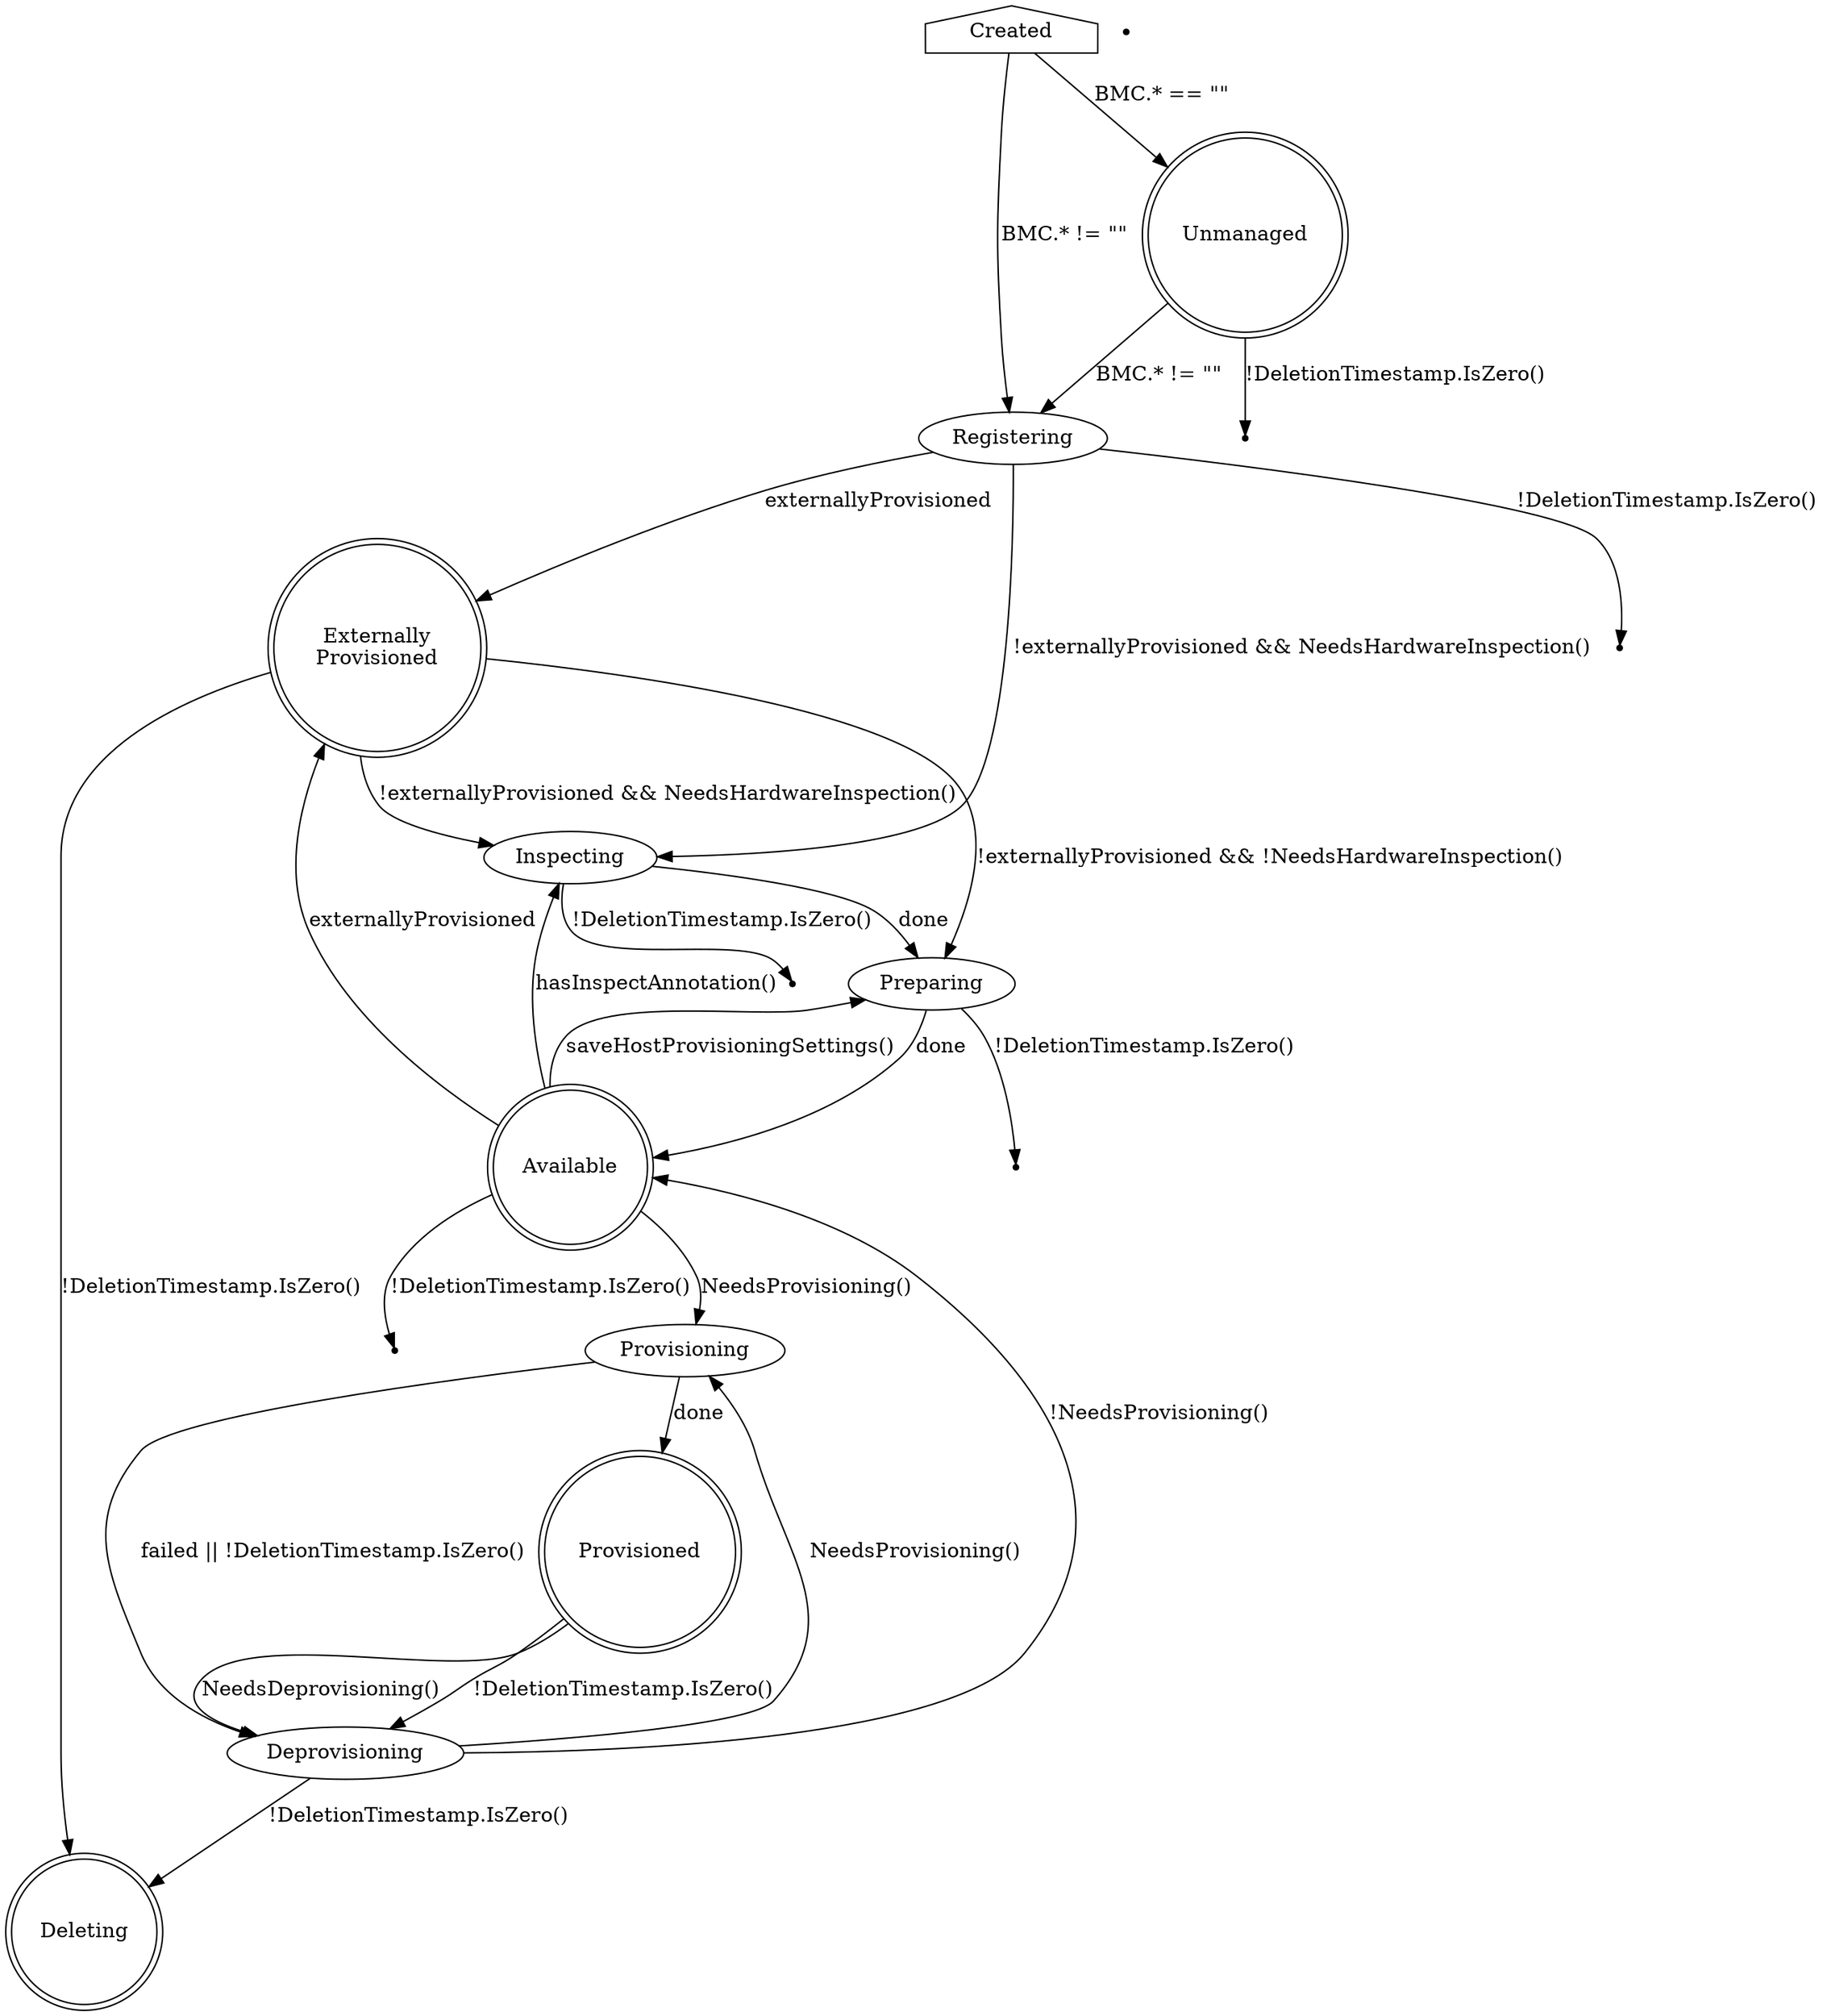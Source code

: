 digraph BaremetalHost {
    Created [shape=house]
    Created -> Unmanaged [label="BMC.* == \"\""]
    Created -> Registering [label="BMC.* != \"\""]

    Unmanaged [shape=doublecircle]
    Unmanaged -> Registering [label="BMC.* != \"\""]
    Unmanaged -> Deleting1 [label="!DeletionTimestamp.IsZero()"]

    Deleting1 [shape=point]

    ExternallyProvisioned [label="Externally\nProvisioned"]

    Registering -> Inspecting [label="!externallyProvisioned && NeedsHardwareInspection()"]
    Registering -> ExternallyProvisioned [label="externallyProvisioned"]
    Registering -> Deleting2 [label="!DeletionTimestamp.IsZero()"]

    Deleting2 [shape=point]

    ExternallyProvisioned -> Inspecting [label="!externallyProvisioned && NeedsHardwareInspection()"]
    ExternallyProvisioned -> Preparing [label="!externallyProvisioned && !NeedsHardwareInspection()"]
    Available -> ExternallyProvisioned [label="externallyProvisioned"]

    Inspecting -> Preparing [label="done"]
    Inspecting -> Deleting3 [label="!DeletionTimestamp.IsZero()"]

    Deleting3 [shape=point]

    Deleting5 [shape=point]

    Preparing -> Available [label="done"]
    Preparing -> Deleting6 [label="!DeletionTimestamp.IsZero()"]

    Deleting6 [shape=point]

    Available [shape=doublecircle]
    Available -> Provisioning [label="NeedsProvisioning()"]
    Available -> Preparing [label="saveHostProvisioningSettings()"]
    Available -> Deleting7 [label="!DeletionTimestamp.IsZero()"]
    Available -> Inspecting [label="hasInspectAnnotation()"]

    Deleting7 [shape=point]

    Provisioning -> Provisioned [label=done]
    Provisioning -> Deprovisioning [label="failed || !DeletionTimestamp.IsZero()"]

    Provisioned [shape=doublecircle]
    Provisioned -> Deprovisioning [label="NeedsDeprovisioning()"]
    Provisioned -> Deprovisioning [label="!DeletionTimestamp.IsZero()"]

    ExternallyProvisioned [shape=doublecircle]
    ExternallyProvisioned -> Deleting [label="!DeletionTimestamp.IsZero()"]

    Deprovisioning -> Provisioning [label="NeedsProvisioning()"]
    Deprovisioning -> Available [label="!NeedsProvisioning()"]
    Deprovisioning -> Deleting [label="!DeletionTimestamp.IsZero()"]

    Deleting [shape=doublecircle]
}
